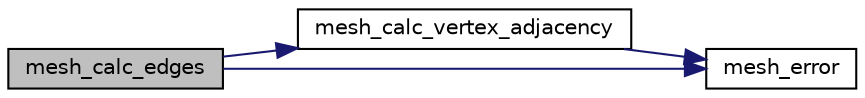 digraph "mesh_calc_edges"
{
  edge [fontname="Helvetica",fontsize="10",labelfontname="Helvetica",labelfontsize="10"];
  node [fontname="Helvetica",fontsize="10",shape=record];
  rankdir="LR";
  Node1 [label="mesh_calc_edges",height=0.2,width=0.4,color="black", fillcolor="grey75", style="filled", fontcolor="black"];
  Node1 -> Node2 [color="midnightblue",fontsize="10",style="solid",fontname="Helvetica"];
  Node2 [label="mesh_calc_vertex_adjacency",height=0.2,width=0.4,color="black", fillcolor="white", style="filled",URL="$meshcalc_8c.html#ad78c5f26376ffe75b391e7af55e70e49",tooltip="Computes vertex adjacent faces of a given mesh. "];
  Node2 -> Node3 [color="midnightblue",fontsize="10",style="solid",fontname="Helvetica"];
  Node3 [label="mesh_error",height=0.2,width=0.4,color="black", fillcolor="white", style="filled",URL="$mesherror_8c.html#ae7b8a7a865a69704e4ed00410111749a",tooltip="Displays error message and exits. "];
  Node1 -> Node3 [color="midnightblue",fontsize="10",style="solid",fontname="Helvetica"];
}
